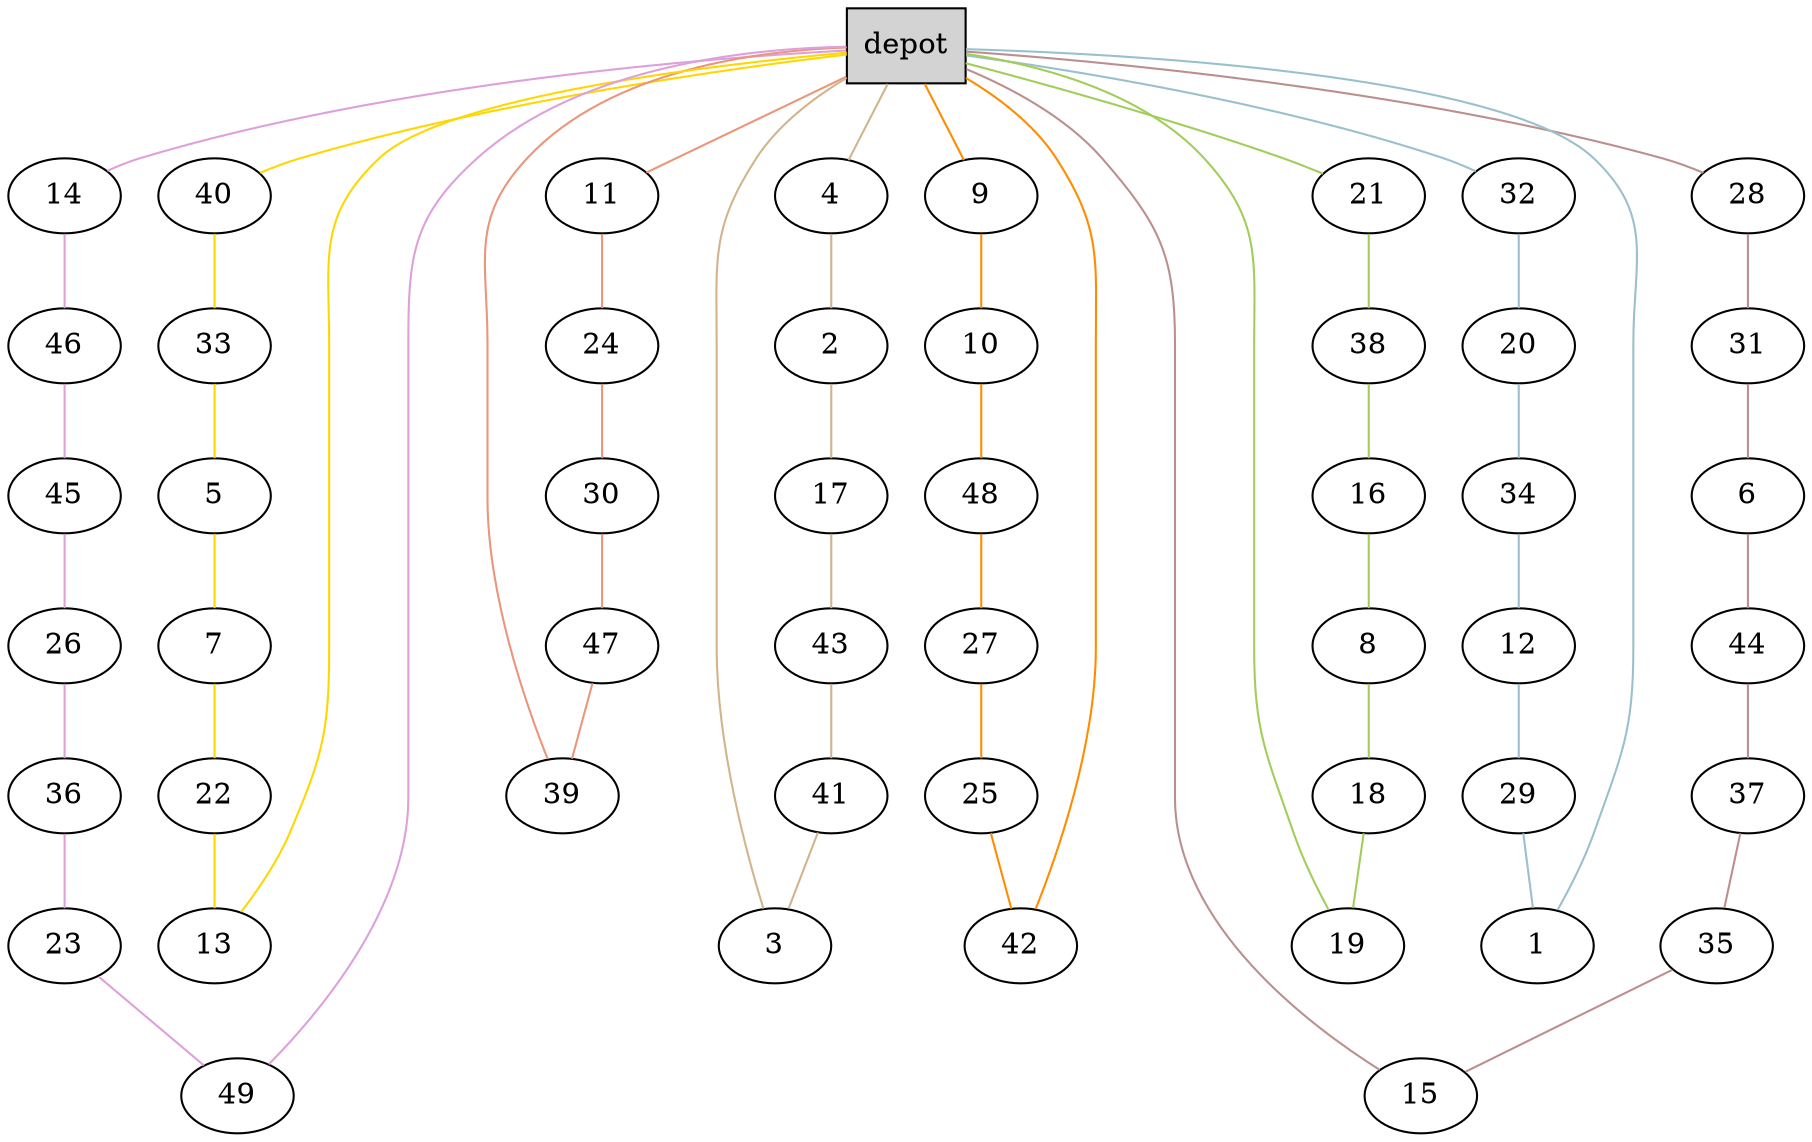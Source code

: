 graph G {
  0[shape = box, label = "depot", style = filled ];
  11[shape = ellipse];
  "0"--"11"[color = darksalmon];
  24[shape = ellipse];
  "11"--"24"[color = darksalmon];
  30[shape = ellipse];
  "24"--"30"[color = darksalmon];
  47[shape = ellipse];
  "30"--"47"[color = darksalmon];
  39[shape = ellipse];
  "47"--"39"[color = darksalmon];
  "39"--"0"[color = darksalmon];
  40[shape = ellipse];
  "0"--"40"[color = gold];
  33[shape = ellipse];
  "40"--"33"[color = gold];
  5[shape = ellipse];
  "33"--"5"[color = gold];
  7[shape = ellipse];
  "5"--"7"[color = gold];
  22[shape = ellipse];
  "7"--"22"[color = gold];
  13[shape = ellipse];
  "22"--"13"[color = gold];
  "13"--"0"[color = gold];
  14[shape = ellipse];
  "0"--"14"[color = plum];
  46[shape = ellipse];
  "14"--"46"[color = plum];
  45[shape = ellipse];
  "46"--"45"[color = plum];
  26[shape = ellipse];
  "45"--"26"[color = plum];
  36[shape = ellipse];
  "26"--"36"[color = plum];
  23[shape = ellipse];
  "36"--"23"[color = plum];
  49[shape = ellipse];
  "23"--"49"[color = plum];
  "49"--"0"[color = plum];
  4[shape = ellipse];
  "0"--"4"[color = tan];
  2[shape = ellipse];
  "4"--"2"[color = tan];
  17[shape = ellipse];
  "2"--"17"[color = tan];
  43[shape = ellipse];
  "17"--"43"[color = tan];
  41[shape = ellipse];
  "43"--"41"[color = tan];
  3[shape = ellipse];
  "41"--"3"[color = tan];
  "3"--"0"[color = tan];
  9[shape = ellipse];
  "0"--"9"[color = darkorange];
  10[shape = ellipse];
  "9"--"10"[color = darkorange];
  48[shape = ellipse];
  "10"--"48"[color = darkorange];
  27[shape = ellipse];
  "48"--"27"[color = darkorange];
  25[shape = ellipse];
  "27"--"25"[color = darkorange];
  42[shape = ellipse];
  "25"--"42"[color = darkorange];
  "42"--"0"[color = darkorange];
  28[shape = ellipse];
  "0"--"28"[color = rosybrown];
  31[shape = ellipse];
  "28"--"31"[color = rosybrown];
  6[shape = ellipse];
  "31"--"6"[color = rosybrown];
  44[shape = ellipse];
  "6"--"44"[color = rosybrown];
  37[shape = ellipse];
  "44"--"37"[color = rosybrown];
  35[shape = ellipse];
  "37"--"35"[color = rosybrown];
  15[shape = ellipse];
  "35"--"15"[color = rosybrown];
  "15"--"0"[color = rosybrown];
  21[shape = ellipse];
  "0"--"21"[color = darkolivegreen3];
  38[shape = ellipse];
  "21"--"38"[color = darkolivegreen3];
  16[shape = ellipse];
  "38"--"16"[color = darkolivegreen3];
  8[shape = ellipse];
  "16"--"8"[color = darkolivegreen3];
  18[shape = ellipse];
  "8"--"18"[color = darkolivegreen3];
  19[shape = ellipse];
  "18"--"19"[color = darkolivegreen3];
  "19"--"0"[color = darkolivegreen3];
  32[shape = ellipse];
  "0"--"32"[color = lightblue3];
  20[shape = ellipse];
  "32"--"20"[color = lightblue3];
  34[shape = ellipse];
  "20"--"34"[color = lightblue3];
  12[shape = ellipse];
  "34"--"12"[color = lightblue3];
  29[shape = ellipse];
  "12"--"29"[color = lightblue3];
  1[shape = ellipse];
  "29"--"1"[color = lightblue3];
  "1"--"0"[color = lightblue3];
}
